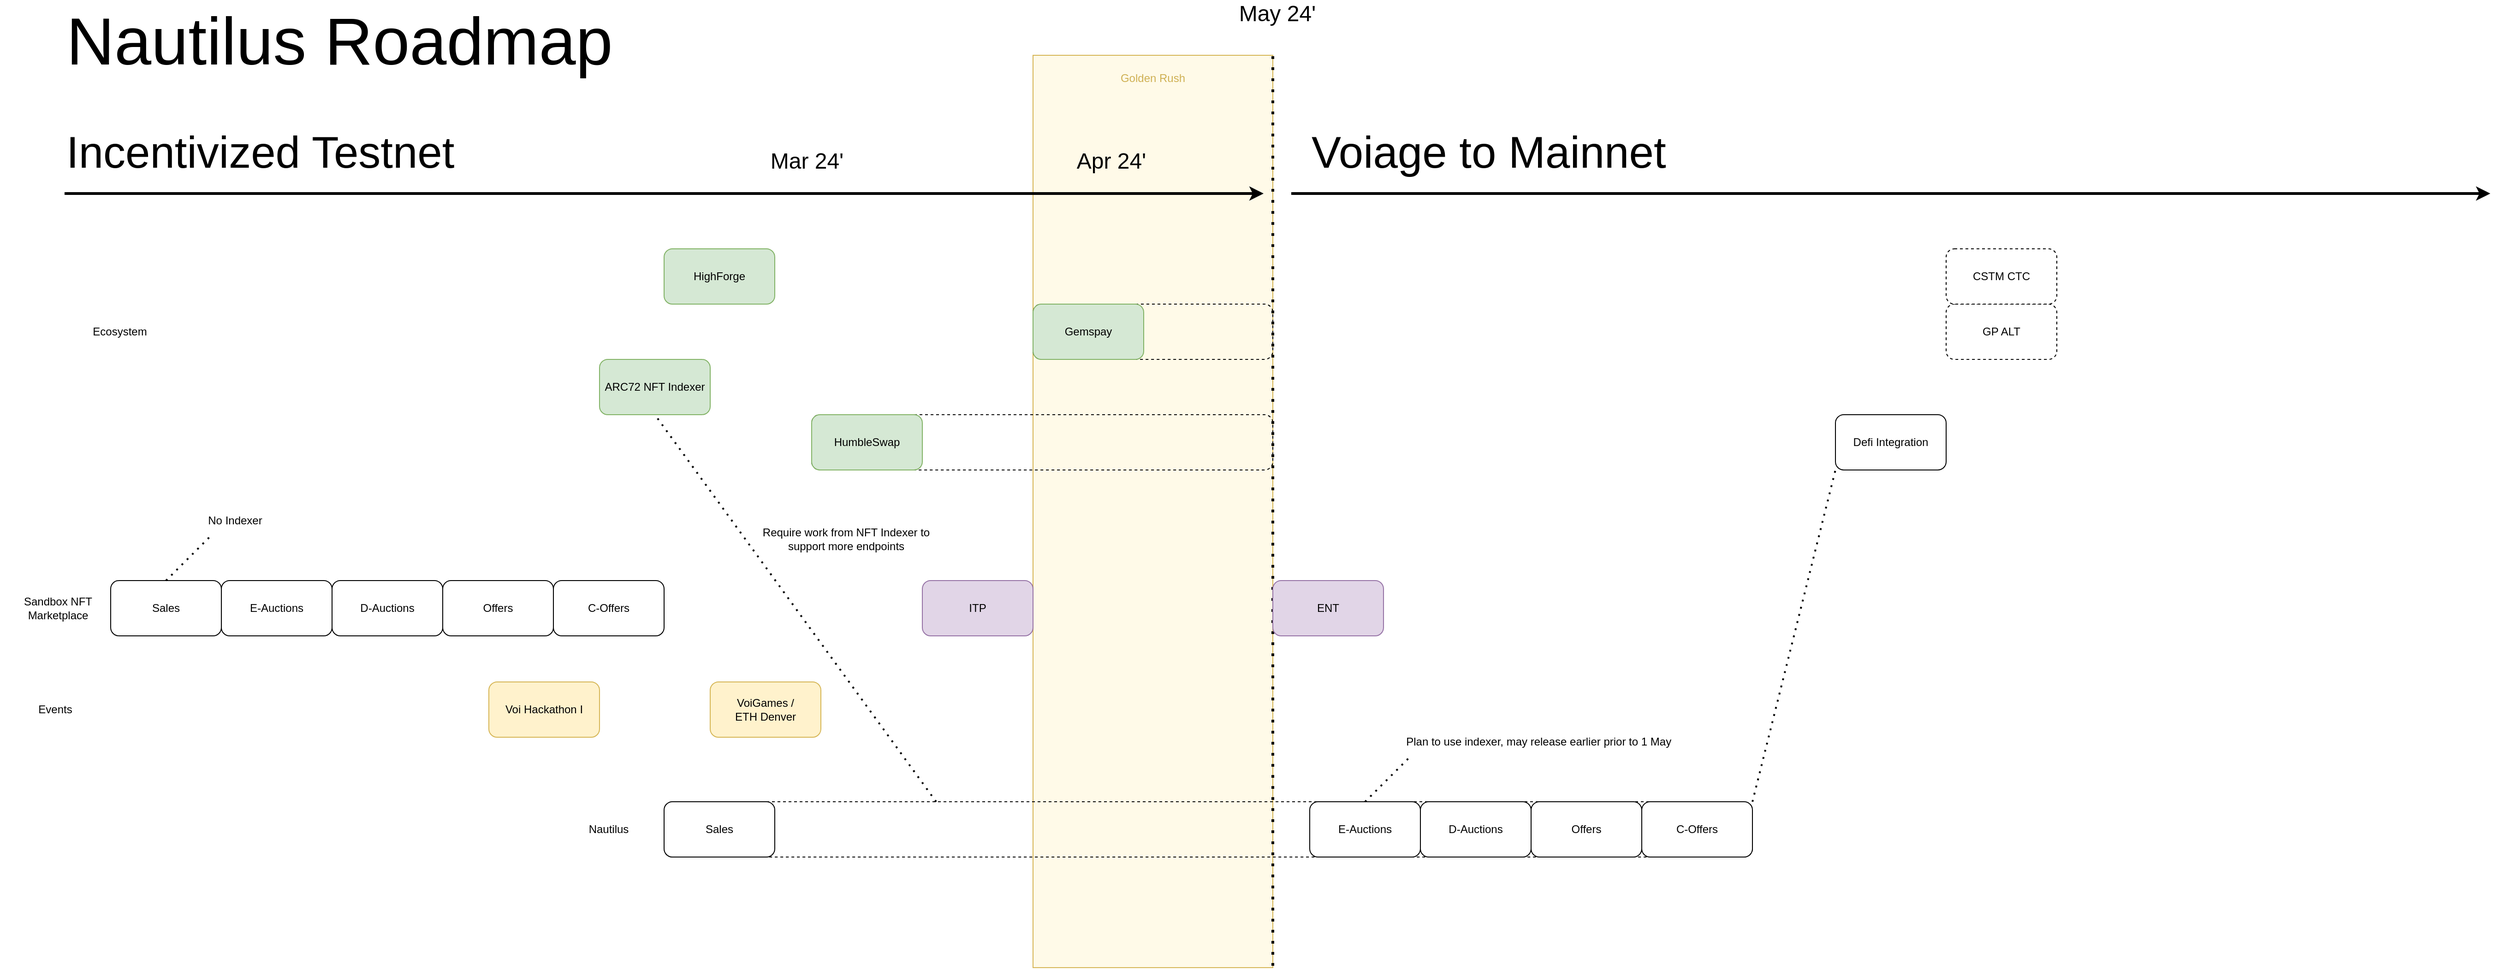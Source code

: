 <mxfile version="24.2.2" type="github">
  <diagram name="ページ1" id="11dxs5L_7b-AESgaYa28">
    <mxGraphModel dx="4584" dy="2035" grid="1" gridSize="10" guides="1" tooltips="1" connect="1" arrows="1" fold="1" page="1" pageScale="1" pageWidth="827" pageHeight="1169" math="0" shadow="0">
      <root>
        <mxCell id="0" />
        <mxCell id="1" parent="0" />
        <mxCell id="Li3Ecwjz1dVQ7t1ecy7Y-38" value="" style="rounded=0;whiteSpace=wrap;html=1;fillColor=#FFFAE8;strokeColor=#d6b656;" vertex="1" parent="1">
          <mxGeometry x="290" y="120" width="260" height="990" as="geometry" />
        </mxCell>
        <mxCell id="Li3Ecwjz1dVQ7t1ecy7Y-49" value="" style="rounded=1;whiteSpace=wrap;html=1;dashed=1;fillColor=none;" vertex="1" parent="1">
          <mxGeometry x="50" y="510" width="500" height="60" as="geometry" />
        </mxCell>
        <mxCell id="Li3Ecwjz1dVQ7t1ecy7Y-39" value="" style="rounded=1;whiteSpace=wrap;html=1;dashed=1;fillColor=none;" vertex="1" parent="1">
          <mxGeometry x="290" y="390" width="260" height="60" as="geometry" />
        </mxCell>
        <mxCell id="Li3Ecwjz1dVQ7t1ecy7Y-27" value="" style="rounded=1;whiteSpace=wrap;html=1;dashed=1;fillColor=none;" vertex="1" parent="1">
          <mxGeometry x="-110" y="930" width="1180" height="60" as="geometry" />
        </mxCell>
        <mxCell id="Li3Ecwjz1dVQ7t1ecy7Y-1" value="&lt;font style=&quot;font-size: 72px;&quot;&gt;Nautilus Roadmap&lt;/font&gt;" style="text;html=1;align=left;verticalAlign=middle;whiteSpace=wrap;rounded=0;" vertex="1" parent="1">
          <mxGeometry x="-760" y="90" width="1070" height="30" as="geometry" />
        </mxCell>
        <mxCell id="Li3Ecwjz1dVQ7t1ecy7Y-2" value="" style="endArrow=classic;html=1;rounded=0;strokeWidth=3;" edge="1" parent="1">
          <mxGeometry width="50" height="50" relative="1" as="geometry">
            <mxPoint x="-760" y="270" as="sourcePoint" />
            <mxPoint x="540" y="270" as="targetPoint" />
          </mxGeometry>
        </mxCell>
        <mxCell id="Li3Ecwjz1dVQ7t1ecy7Y-3" value="" style="endArrow=none;dashed=1;html=1;dashPattern=1 3;strokeWidth=3;rounded=0;" edge="1" parent="1">
          <mxGeometry width="50" height="50" relative="1" as="geometry">
            <mxPoint x="550" y="1108" as="sourcePoint" />
            <mxPoint x="550" y="120" as="targetPoint" />
          </mxGeometry>
        </mxCell>
        <mxCell id="Li3Ecwjz1dVQ7t1ecy7Y-4" value="&lt;font style=&quot;font-size: 48px;&quot;&gt;Incentivized Testnet&lt;/font&gt;" style="text;html=1;align=left;verticalAlign=middle;whiteSpace=wrap;rounded=0;" vertex="1" parent="1">
          <mxGeometry x="-760" y="210" width="1070" height="30" as="geometry" />
        </mxCell>
        <mxCell id="Li3Ecwjz1dVQ7t1ecy7Y-5" value="&lt;font style=&quot;font-size: 48px;&quot;&gt;Voiage to Mainnet&lt;/font&gt;" style="text;html=1;align=left;verticalAlign=middle;whiteSpace=wrap;rounded=0;" vertex="1" parent="1">
          <mxGeometry x="590" y="210" width="1070" height="30" as="geometry" />
        </mxCell>
        <mxCell id="Li3Ecwjz1dVQ7t1ecy7Y-6" value="" style="endArrow=classic;html=1;rounded=0;strokeWidth=3;" edge="1" parent="1">
          <mxGeometry width="50" height="50" relative="1" as="geometry">
            <mxPoint x="570" y="270" as="sourcePoint" />
            <mxPoint x="1870" y="270" as="targetPoint" />
          </mxGeometry>
        </mxCell>
        <mxCell id="Li3Ecwjz1dVQ7t1ecy7Y-8" value="&lt;font style=&quot;font-size: 24px;&quot;&gt;Mar 24&#39;&lt;/font&gt;" style="text;html=1;align=center;verticalAlign=middle;whiteSpace=wrap;rounded=0;" vertex="1" parent="1">
          <mxGeometry y="220" width="90" height="30" as="geometry" />
        </mxCell>
        <mxCell id="Li3Ecwjz1dVQ7t1ecy7Y-9" value="&lt;font style=&quot;font-size: 24px;&quot;&gt;May 24&#39;&lt;/font&gt;" style="text;html=1;align=center;verticalAlign=middle;whiteSpace=wrap;rounded=0;" vertex="1" parent="1">
          <mxGeometry x="510" y="60" width="90" height="30" as="geometry" />
        </mxCell>
        <mxCell id="Li3Ecwjz1dVQ7t1ecy7Y-10" value="&lt;font style=&quot;font-size: 24px;&quot;&gt;Apr 24&#39;&lt;/font&gt;" style="text;html=1;align=center;verticalAlign=middle;whiteSpace=wrap;rounded=0;" vertex="1" parent="1">
          <mxGeometry x="330" y="220" width="90" height="30" as="geometry" />
        </mxCell>
        <mxCell id="Li3Ecwjz1dVQ7t1ecy7Y-11" value="Sandbox NFT Marketplace" style="rounded=1;whiteSpace=wrap;html=1;strokeColor=none;" vertex="1" parent="1">
          <mxGeometry x="-827" y="690" width="120" height="60" as="geometry" />
        </mxCell>
        <mxCell id="Li3Ecwjz1dVQ7t1ecy7Y-12" value="Sales" style="rounded=1;whiteSpace=wrap;html=1;" vertex="1" parent="1">
          <mxGeometry x="-710" y="690" width="120" height="60" as="geometry" />
        </mxCell>
        <mxCell id="Li3Ecwjz1dVQ7t1ecy7Y-13" value="E-Auctions" style="rounded=1;whiteSpace=wrap;html=1;" vertex="1" parent="1">
          <mxGeometry x="-590" y="690" width="120" height="60" as="geometry" />
        </mxCell>
        <mxCell id="Li3Ecwjz1dVQ7t1ecy7Y-14" value="D-Auctions" style="rounded=1;whiteSpace=wrap;html=1;" vertex="1" parent="1">
          <mxGeometry x="-470" y="690" width="120" height="60" as="geometry" />
        </mxCell>
        <mxCell id="Li3Ecwjz1dVQ7t1ecy7Y-15" value="Offers" style="rounded=1;whiteSpace=wrap;html=1;" vertex="1" parent="1">
          <mxGeometry x="-350" y="690" width="120" height="60" as="geometry" />
        </mxCell>
        <mxCell id="Li3Ecwjz1dVQ7t1ecy7Y-16" value="C-Offers" style="rounded=1;whiteSpace=wrap;html=1;" vertex="1" parent="1">
          <mxGeometry x="-230" y="690" width="120" height="60" as="geometry" />
        </mxCell>
        <mxCell id="Li3Ecwjz1dVQ7t1ecy7Y-17" value="HighForge" style="rounded=1;whiteSpace=wrap;html=1;fillColor=#d5e8d4;strokeColor=#82b366;" vertex="1" parent="1">
          <mxGeometry x="-110" y="330" width="120" height="60" as="geometry" />
        </mxCell>
        <mxCell id="Li3Ecwjz1dVQ7t1ecy7Y-18" value="Nautilus" style="rounded=1;whiteSpace=wrap;html=1;strokeColor=none;" vertex="1" parent="1">
          <mxGeometry x="-230" y="930" width="120" height="60" as="geometry" />
        </mxCell>
        <mxCell id="Li3Ecwjz1dVQ7t1ecy7Y-19" value="Sales" style="rounded=1;whiteSpace=wrap;html=1;" vertex="1" parent="1">
          <mxGeometry x="-110" y="930" width="120" height="60" as="geometry" />
        </mxCell>
        <mxCell id="Li3Ecwjz1dVQ7t1ecy7Y-20" value="E-Auctions" style="rounded=1;whiteSpace=wrap;html=1;" vertex="1" parent="1">
          <mxGeometry x="590" y="930" width="120" height="60" as="geometry" />
        </mxCell>
        <mxCell id="Li3Ecwjz1dVQ7t1ecy7Y-21" value="D-Auctions" style="rounded=1;whiteSpace=wrap;html=1;" vertex="1" parent="1">
          <mxGeometry x="710" y="930" width="120" height="60" as="geometry" />
        </mxCell>
        <mxCell id="Li3Ecwjz1dVQ7t1ecy7Y-22" value="Offers" style="rounded=1;whiteSpace=wrap;html=1;" vertex="1" parent="1">
          <mxGeometry x="830" y="930" width="120" height="60" as="geometry" />
        </mxCell>
        <mxCell id="Li3Ecwjz1dVQ7t1ecy7Y-23" value="C-Offers" style="rounded=1;whiteSpace=wrap;html=1;" vertex="1" parent="1">
          <mxGeometry x="950" y="930" width="120" height="60" as="geometry" />
        </mxCell>
        <mxCell id="Li3Ecwjz1dVQ7t1ecy7Y-25" value="" style="endArrow=none;dashed=1;html=1;dashPattern=1 3;strokeWidth=2;rounded=0;" edge="1" parent="1">
          <mxGeometry width="50" height="50" relative="1" as="geometry">
            <mxPoint x="-650" y="690" as="sourcePoint" />
            <mxPoint x="-600" y="640" as="targetPoint" />
          </mxGeometry>
        </mxCell>
        <mxCell id="Li3Ecwjz1dVQ7t1ecy7Y-26" value="No Indexer" style="text;html=1;align=center;verticalAlign=middle;whiteSpace=wrap;rounded=0;" vertex="1" parent="1">
          <mxGeometry x="-610" y="610" width="70" height="30" as="geometry" />
        </mxCell>
        <mxCell id="Li3Ecwjz1dVQ7t1ecy7Y-28" value="" style="endArrow=none;dashed=1;html=1;dashPattern=1 3;strokeWidth=2;rounded=0;" edge="1" parent="1">
          <mxGeometry width="50" height="50" relative="1" as="geometry">
            <mxPoint x="650" y="930" as="sourcePoint" />
            <mxPoint x="700" y="880" as="targetPoint" />
          </mxGeometry>
        </mxCell>
        <mxCell id="Li3Ecwjz1dVQ7t1ecy7Y-29" value="Plan to use indexer, may release earlier prior to 1 May&amp;nbsp;" style="text;html=1;align=center;verticalAlign=middle;whiteSpace=wrap;rounded=0;" vertex="1" parent="1">
          <mxGeometry x="690" y="850" width="300" height="30" as="geometry" />
        </mxCell>
        <mxCell id="Li3Ecwjz1dVQ7t1ecy7Y-32" value="Events" style="rounded=1;whiteSpace=wrap;html=1;strokeColor=none;" vertex="1" parent="1">
          <mxGeometry x="-830" y="800" width="120" height="60" as="geometry" />
        </mxCell>
        <mxCell id="Li3Ecwjz1dVQ7t1ecy7Y-33" value="Ecosystem" style="rounded=1;whiteSpace=wrap;html=1;strokeColor=none;" vertex="1" parent="1">
          <mxGeometry x="-760" y="390" width="120" height="60" as="geometry" />
        </mxCell>
        <mxCell id="Li3Ecwjz1dVQ7t1ecy7Y-34" value="Voi Hackathon I" style="rounded=1;whiteSpace=wrap;html=1;fillColor=#fff2cc;strokeColor=#d6b656;" vertex="1" parent="1">
          <mxGeometry x="-300" y="800" width="120" height="60" as="geometry" />
        </mxCell>
        <mxCell id="Li3Ecwjz1dVQ7t1ecy7Y-40" value="&lt;font color=&quot;#cfb053&quot;&gt;Golden Rush&lt;/font&gt;" style="text;html=1;align=center;verticalAlign=middle;whiteSpace=wrap;rounded=0;" vertex="1" parent="1">
          <mxGeometry x="290" y="130" width="260" height="30" as="geometry" />
        </mxCell>
        <mxCell id="Li3Ecwjz1dVQ7t1ecy7Y-44" value="ARC72 NFT Indexer" style="rounded=1;whiteSpace=wrap;html=1;fillColor=#d5e8d4;strokeColor=#82b366;" vertex="1" parent="1">
          <mxGeometry x="-180" y="450" width="120" height="60" as="geometry" />
        </mxCell>
        <mxCell id="Li3Ecwjz1dVQ7t1ecy7Y-45" value="Gemspay" style="rounded=1;whiteSpace=wrap;html=1;fillColor=#d5e8d4;strokeColor=#82b366;" vertex="1" parent="1">
          <mxGeometry x="290" y="390" width="120" height="60" as="geometry" />
        </mxCell>
        <mxCell id="Li3Ecwjz1dVQ7t1ecy7Y-46" value="HumbleSwap" style="rounded=1;whiteSpace=wrap;html=1;fillColor=#d5e8d4;strokeColor=#82b366;" vertex="1" parent="1">
          <mxGeometry x="50" y="510" width="120" height="60" as="geometry" />
        </mxCell>
        <mxCell id="Li3Ecwjz1dVQ7t1ecy7Y-52" value="Defi Integration" style="rounded=1;whiteSpace=wrap;html=1;" vertex="1" parent="1">
          <mxGeometry x="1160" y="510" width="120" height="60" as="geometry" />
        </mxCell>
        <mxCell id="Li3Ecwjz1dVQ7t1ecy7Y-53" value="" style="endArrow=none;dashed=1;html=1;dashPattern=1 3;strokeWidth=2;rounded=0;entryX=0.5;entryY=1;entryDx=0;entryDy=0;exitX=0.25;exitY=0;exitDx=0;exitDy=0;" edge="1" parent="1" source="Li3Ecwjz1dVQ7t1ecy7Y-27" target="Li3Ecwjz1dVQ7t1ecy7Y-44">
          <mxGeometry width="50" height="50" relative="1" as="geometry">
            <mxPoint x="80" y="1010" as="sourcePoint" />
            <mxPoint x="130" y="960" as="targetPoint" />
          </mxGeometry>
        </mxCell>
        <mxCell id="Li3Ecwjz1dVQ7t1ecy7Y-7" value="VoiGames /&lt;br&gt;ETH Denver" style="rounded=1;whiteSpace=wrap;html=1;fillColor=#fff2cc;strokeColor=#d6b656;" vertex="1" parent="1">
          <mxGeometry x="-60" y="800" width="120" height="60" as="geometry" />
        </mxCell>
        <mxCell id="Li3Ecwjz1dVQ7t1ecy7Y-54" value="Require work from NFT Indexer to support more endpoints" style="text;html=1;align=center;verticalAlign=middle;whiteSpace=wrap;rounded=0;" vertex="1" parent="1">
          <mxGeometry x="-20" y="630" width="215" height="30" as="geometry" />
        </mxCell>
        <mxCell id="Li3Ecwjz1dVQ7t1ecy7Y-55" value="ITP" style="rounded=1;whiteSpace=wrap;html=1;fillColor=#e1d5e7;strokeColor=#9673a6;" vertex="1" parent="1">
          <mxGeometry x="170" y="690" width="120" height="60" as="geometry" />
        </mxCell>
        <mxCell id="Li3Ecwjz1dVQ7t1ecy7Y-57" value="" style="endArrow=none;dashed=1;html=1;rounded=0;entryX=0;entryY=1;entryDx=0;entryDy=0;exitX=1;exitY=0;exitDx=0;exitDy=0;strokeWidth=2;dashPattern=1 3;strokeColor=default;align=center;verticalAlign=middle;fontFamily=Helvetica;fontSize=11;fontColor=default;labelBackgroundColor=default;" edge="1" parent="1" source="Li3Ecwjz1dVQ7t1ecy7Y-27" target="Li3Ecwjz1dVQ7t1ecy7Y-52">
          <mxGeometry width="50" height="50" relative="1" as="geometry">
            <mxPoint x="710" y="740" as="sourcePoint" />
            <mxPoint x="760" y="690" as="targetPoint" />
          </mxGeometry>
        </mxCell>
        <mxCell id="Li3Ecwjz1dVQ7t1ecy7Y-61" value="GP ALT" style="rounded=1;whiteSpace=wrap;html=1;dashed=1;" vertex="1" parent="1">
          <mxGeometry x="1280" y="390" width="120" height="60" as="geometry" />
        </mxCell>
        <mxCell id="Li3Ecwjz1dVQ7t1ecy7Y-62" value="CSTM CTC" style="rounded=1;whiteSpace=wrap;html=1;dashed=1;" vertex="1" parent="1">
          <mxGeometry x="1280" y="330" width="120" height="60" as="geometry" />
        </mxCell>
        <mxCell id="Li3Ecwjz1dVQ7t1ecy7Y-63" value="ENT" style="rounded=1;whiteSpace=wrap;html=1;fillColor=#e1d5e7;strokeColor=#9673a6;" vertex="1" parent="1">
          <mxGeometry x="550" y="690" width="120" height="60" as="geometry" />
        </mxCell>
      </root>
    </mxGraphModel>
  </diagram>
</mxfile>
